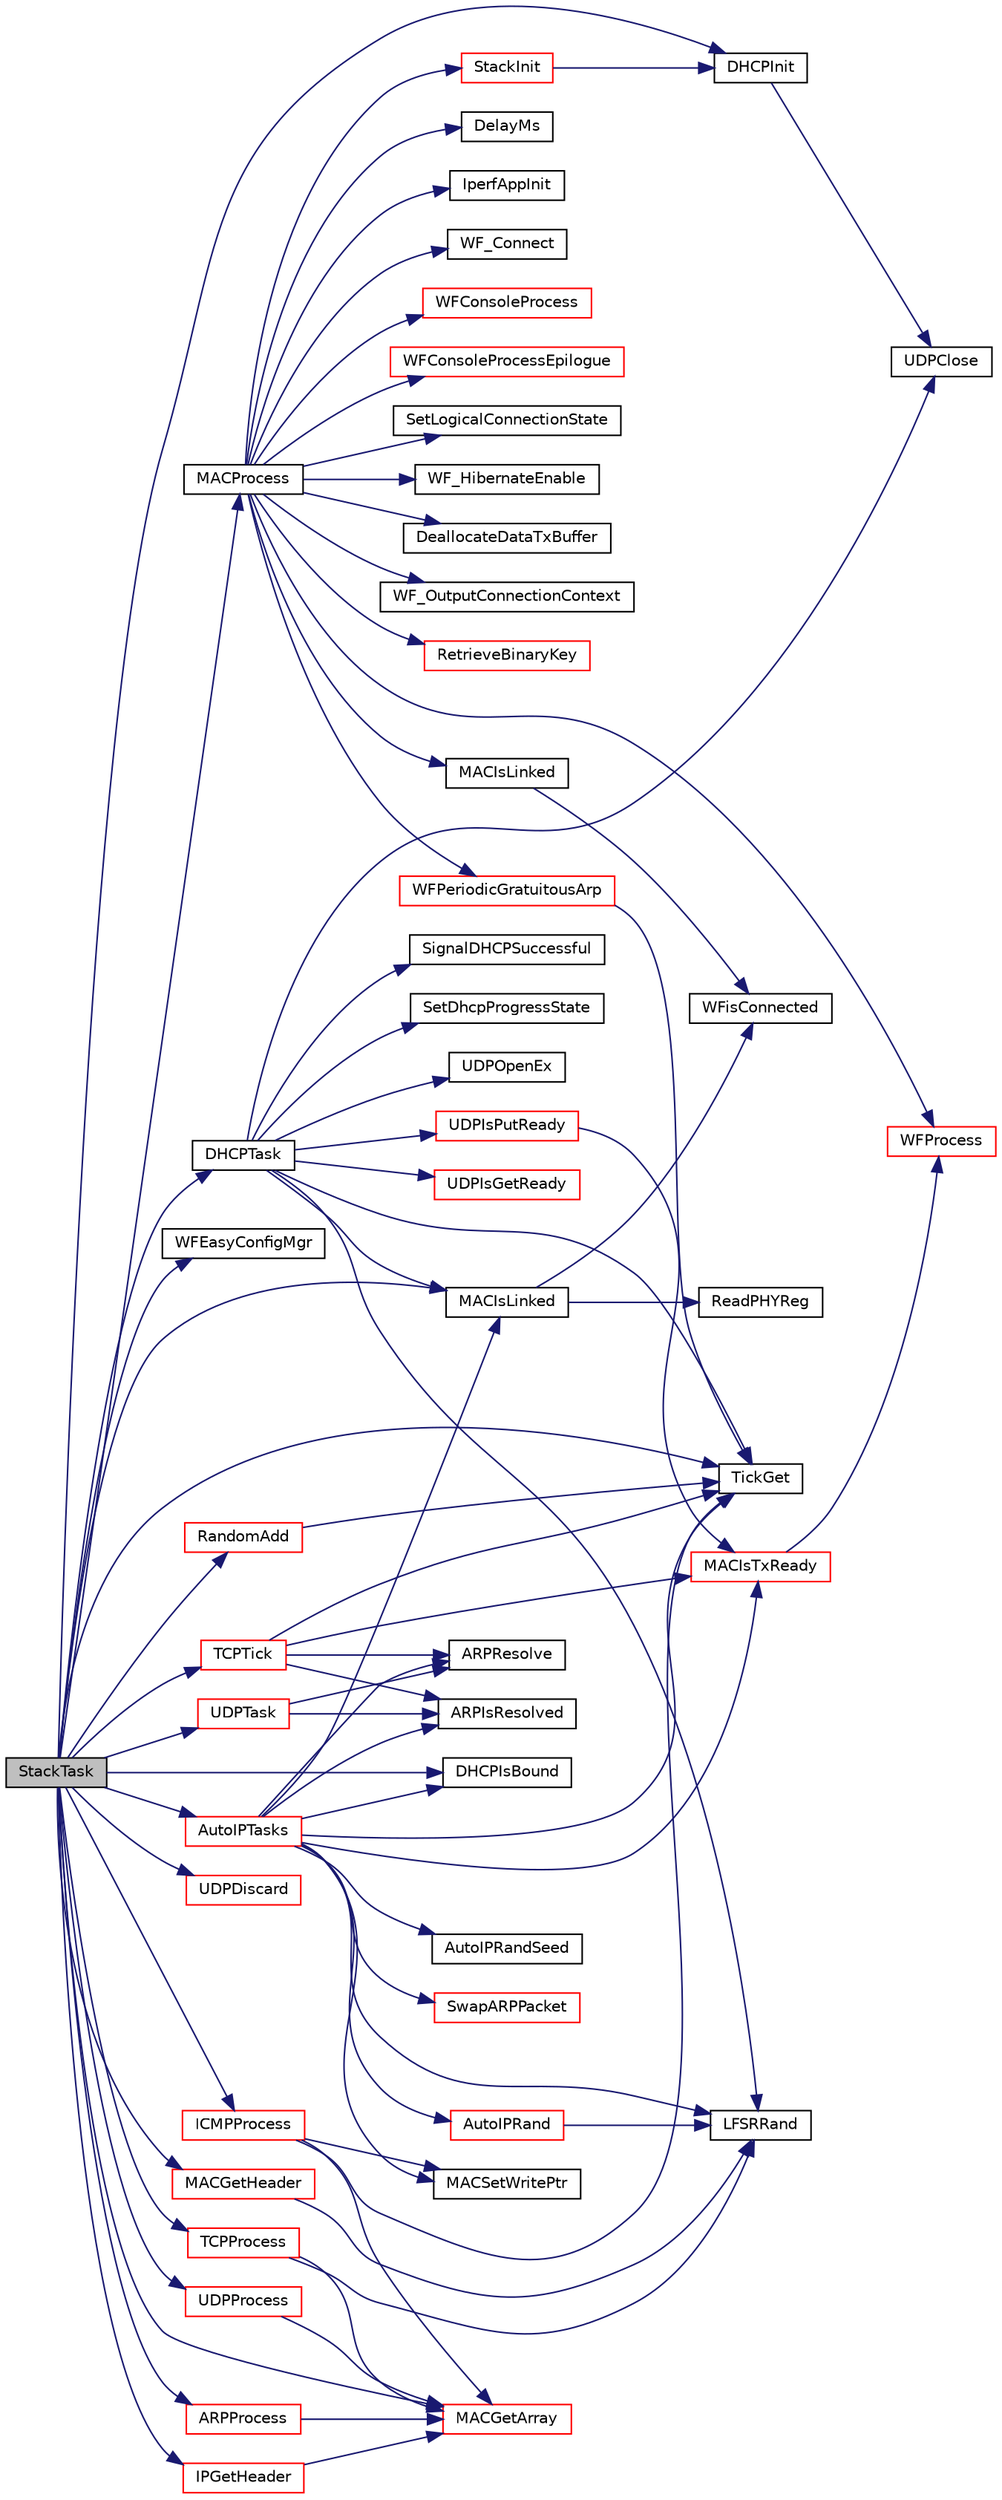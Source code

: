 digraph "StackTask"
{
  edge [fontname="Helvetica",fontsize="10",labelfontname="Helvetica",labelfontsize="10"];
  node [fontname="Helvetica",fontsize="10",shape=record];
  rankdir="LR";
  Node1 [label="StackTask",height=0.2,width=0.4,color="black", fillcolor="grey75", style="filled", fontcolor="black"];
  Node1 -> Node2 [color="midnightblue",fontsize="10",style="solid",fontname="Helvetica"];
  Node2 [label="MACProcess",height=0.2,width=0.4,color="black", fillcolor="white", style="filled",URL="$_m_a_c_8h.html#a74c4ae494d118879a5d3798a74c3b905"];
  Node2 -> Node3 [color="midnightblue",fontsize="10",style="solid",fontname="Helvetica"];
  Node3 [label="WFProcess",height=0.2,width=0.4,color="red", fillcolor="white", style="filled",URL="$_w_f_api_8h.html#ab40c33ce57709d716eea07a0a76b16dd"];
  Node2 -> Node4 [color="midnightblue",fontsize="10",style="solid",fontname="Helvetica"];
  Node4 [label="DelayMs",height=0.2,width=0.4,color="black", fillcolor="white", style="filled",URL="$_time_delay_8c.html#ac0fb282a454001ee1813601dbb9f1bed"];
  Node2 -> Node5 [color="midnightblue",fontsize="10",style="solid",fontname="Helvetica"];
  Node5 [label="StackInit",height=0.2,width=0.4,color="red", fillcolor="white", style="filled",URL="$_stack_tsk_8h.html#af71915a2bb239ba8607e939c5943eb59"];
  Node5 -> Node6 [color="midnightblue",fontsize="10",style="solid",fontname="Helvetica"];
  Node6 [label="DHCPInit",height=0.2,width=0.4,color="black", fillcolor="white", style="filled",URL="$_d_h_c_p_8h.html#afdc2678028f88194694b393cc79c8286"];
  Node6 -> Node7 [color="midnightblue",fontsize="10",style="solid",fontname="Helvetica"];
  Node7 [label="UDPClose",height=0.2,width=0.4,color="black", fillcolor="white", style="filled",URL="$_u_d_p_8h.html#ab324430d82f92d41aec441f45ddf7d0f"];
  Node2 -> Node8 [color="midnightblue",fontsize="10",style="solid",fontname="Helvetica"];
  Node8 [label="IperfAppInit",height=0.2,width=0.4,color="black", fillcolor="white", style="filled",URL="$_w_f_init_8c.html#a38aa9b3b13b9e93302e6401bf09bed4b"];
  Node2 -> Node9 [color="midnightblue",fontsize="10",style="solid",fontname="Helvetica"];
  Node9 [label="WF_Connect",height=0.2,width=0.4,color="black", fillcolor="white", style="filled",URL="$_w_f_mac_8c.html#a112a0c7a8a37f72cab76a6fcd3f4a4e1"];
  Node2 -> Node10 [color="midnightblue",fontsize="10",style="solid",fontname="Helvetica"];
  Node10 [label="WFConsoleProcess",height=0.2,width=0.4,color="red", fillcolor="white", style="filled",URL="$_w_f_console_8h.html#a08bebeac07c49ec2d103d7eda5841a4b"];
  Node2 -> Node11 [color="midnightblue",fontsize="10",style="solid",fontname="Helvetica"];
  Node11 [label="WFConsoleProcessEpilogue",height=0.2,width=0.4,color="red", fillcolor="white", style="filled",URL="$_w_f_console_8h.html#a780a76e11294990a58b6c71c2f7948bd"];
  Node2 -> Node12 [color="midnightblue",fontsize="10",style="solid",fontname="Helvetica"];
  Node12 [label="SetLogicalConnectionState",height=0.2,width=0.4,color="black", fillcolor="white", style="filled",URL="$_w_f_driver_prv_8h.html#ae39f2dfabbf317721b95c85563aa02ab"];
  Node2 -> Node13 [color="midnightblue",fontsize="10",style="solid",fontname="Helvetica"];
  Node13 [label="WF_HibernateEnable",height=0.2,width=0.4,color="black", fillcolor="white", style="filled",URL="$_w_f_api_8h.html#af5cd4475b565b7846c3d27dd65b97d46"];
  Node2 -> Node14 [color="midnightblue",fontsize="10",style="solid",fontname="Helvetica"];
  Node14 [label="DeallocateDataTxBuffer",height=0.2,width=0.4,color="black", fillcolor="white", style="filled",URL="$_w_f_raw_8h.html#a270fb0e2bd37af95849fe1123203bef5"];
  Node2 -> Node15 [color="midnightblue",fontsize="10",style="solid",fontname="Helvetica"];
  Node15 [label="WFPeriodicGratuitousArp",height=0.2,width=0.4,color="red", fillcolor="white", style="filled",URL="$_w_f_mac_8c.html#a1570c09fc866aec85a413c831e292fda"];
  Node15 -> Node16 [color="midnightblue",fontsize="10",style="solid",fontname="Helvetica"];
  Node16 [label="TickGet",height=0.2,width=0.4,color="black", fillcolor="white", style="filled",URL="$_tick_8h.html#a035d1d3f8afdca7abedf588ee1b20af0"];
  Node2 -> Node17 [color="midnightblue",fontsize="10",style="solid",fontname="Helvetica"];
  Node17 [label="MACIsLinked",height=0.2,width=0.4,color="black", fillcolor="white", style="filled",URL="$_w_f_mac__24_g_8c.html#a0b700fbc3ad2a6c7c389026bfd38e0f1"];
  Node17 -> Node18 [color="midnightblue",fontsize="10",style="solid",fontname="Helvetica"];
  Node18 [label="WFisConnected",height=0.2,width=0.4,color="black", fillcolor="white", style="filled",URL="$_w_f_driver_prv_8h.html#a362106faaf52a4ce9a1b9e6ca3297a1f"];
  Node2 -> Node19 [color="midnightblue",fontsize="10",style="solid",fontname="Helvetica"];
  Node19 [label="WF_OutputConnectionContext",height=0.2,width=0.4,color="black", fillcolor="white", style="filled",URL="$_w_f_mac__24_g_8c.html#acc1c001c9f03fdf84e96825635f466f4"];
  Node2 -> Node20 [color="midnightblue",fontsize="10",style="solid",fontname="Helvetica"];
  Node20 [label="RetrieveBinaryKey",height=0.2,width=0.4,color="red", fillcolor="white", style="filled",URL="$_w_f_mac__24_g_8c.html#a7fb5adc7bc64ab3c4663821580ca90b4"];
  Node1 -> Node21 [color="midnightblue",fontsize="10",style="solid",fontname="Helvetica"];
  Node21 [label="WFEasyConfigMgr",height=0.2,width=0.4,color="black", fillcolor="white", style="filled",URL="$_w_f_easy_config_8h.html#a86dd4563321869baad8327d30a317f5a"];
  Node1 -> Node6 [color="midnightblue",fontsize="10",style="solid",fontname="Helvetica"];
  Node1 -> Node16 [color="midnightblue",fontsize="10",style="solid",fontname="Helvetica"];
  Node1 -> Node22 [color="midnightblue",fontsize="10",style="solid",fontname="Helvetica"];
  Node22 [label="DHCPTask",height=0.2,width=0.4,color="black", fillcolor="white", style="filled",URL="$_d_h_c_p_8h.html#a83018f35cd5b3414a8f9a58c80df89d1"];
  Node22 -> Node23 [color="midnightblue",fontsize="10",style="solid",fontname="Helvetica"];
  Node23 [label="UDPOpenEx",height=0.2,width=0.4,color="black", fillcolor="white", style="filled",URL="$_u_d_p_8h.html#ae5069afb0cda35b9a306dcb37f222822"];
  Node22 -> Node24 [color="midnightblue",fontsize="10",style="solid",fontname="Helvetica"];
  Node24 [label="MACIsLinked",height=0.2,width=0.4,color="black", fillcolor="white", style="filled",URL="$_m_a_c_8h.html#a0b700fbc3ad2a6c7c389026bfd38e0f1"];
  Node24 -> Node25 [color="midnightblue",fontsize="10",style="solid",fontname="Helvetica"];
  Node25 [label="ReadPHYReg",height=0.2,width=0.4,color="black", fillcolor="white", style="filled",URL="$_e_n_c28_j60_8c.html#a81741d7c8ce6dbb91df36e900740ce7c"];
  Node24 -> Node18 [color="midnightblue",fontsize="10",style="solid",fontname="Helvetica"];
  Node22 -> Node26 [color="midnightblue",fontsize="10",style="solid",fontname="Helvetica"];
  Node26 [label="UDPIsPutReady",height=0.2,width=0.4,color="red", fillcolor="white", style="filled",URL="$_u_d_p_8h.html#a8a80f5aa86eba6a6b09cb1a0eb7f01cb"];
  Node26 -> Node27 [color="midnightblue",fontsize="10",style="solid",fontname="Helvetica"];
  Node27 [label="MACIsTxReady",height=0.2,width=0.4,color="red", fillcolor="white", style="filled",URL="$_m_a_c_8h.html#a99937ac52db1a95f86ca59779640bcbe"];
  Node27 -> Node3 [color="midnightblue",fontsize="10",style="solid",fontname="Helvetica"];
  Node22 -> Node16 [color="midnightblue",fontsize="10",style="solid",fontname="Helvetica"];
  Node22 -> Node28 [color="midnightblue",fontsize="10",style="solid",fontname="Helvetica"];
  Node28 [label="LFSRRand",height=0.2,width=0.4,color="black", fillcolor="white", style="filled",URL="$_helpers_8h.html#aa96b3af9ccf2d7d2a4558708b90981cd"];
  Node22 -> Node29 [color="midnightblue",fontsize="10",style="solid",fontname="Helvetica"];
  Node29 [label="UDPIsGetReady",height=0.2,width=0.4,color="red", fillcolor="white", style="filled",URL="$_u_d_p_8h.html#ae6cafd8670068265c3d9d921cd7e0675"];
  Node22 -> Node7 [color="midnightblue",fontsize="10",style="solid",fontname="Helvetica"];
  Node22 -> Node30 [color="midnightblue",fontsize="10",style="solid",fontname="Helvetica"];
  Node30 [label="SignalDHCPSuccessful",height=0.2,width=0.4,color="black", fillcolor="white", style="filled",URL="$_d_h_c_p_8c.html#a70fc77e10a2c8ba93d8f6a0593fd37d7"];
  Node22 -> Node31 [color="midnightblue",fontsize="10",style="solid",fontname="Helvetica"];
  Node31 [label="SetDhcpProgressState",height=0.2,width=0.4,color="black", fillcolor="white", style="filled",URL="$_d_h_c_p_8c.html#a7621eeec9d4387986a5a94811c4d6a4a"];
  Node1 -> Node32 [color="midnightblue",fontsize="10",style="solid",fontname="Helvetica"];
  Node32 [label="DHCPIsBound",height=0.2,width=0.4,color="black", fillcolor="white", style="filled",URL="$_d_h_c_p_8h.html#a5b3f99725f4790cebbda3f38a1377e5a"];
  Node1 -> Node24 [color="midnightblue",fontsize="10",style="solid",fontname="Helvetica"];
  Node1 -> Node33 [color="midnightblue",fontsize="10",style="solid",fontname="Helvetica"];
  Node33 [label="AutoIPTasks",height=0.2,width=0.4,color="red", fillcolor="white", style="filled",URL="$_auto_i_p_8h.html#adcf71c7402a734a2676dbef0535b54c8"];
  Node33 -> Node24 [color="midnightblue",fontsize="10",style="solid",fontname="Helvetica"];
  Node33 -> Node32 [color="midnightblue",fontsize="10",style="solid",fontname="Helvetica"];
  Node33 -> Node34 [color="midnightblue",fontsize="10",style="solid",fontname="Helvetica"];
  Node34 [label="AutoIPRandSeed",height=0.2,width=0.4,color="black", fillcolor="white", style="filled",URL="$_auto_i_p_8c.html#a20357d5aae5af98206759d496a6667d6"];
  Node33 -> Node35 [color="midnightblue",fontsize="10",style="solid",fontname="Helvetica"];
  Node35 [label="AutoIPRand",height=0.2,width=0.4,color="red", fillcolor="white", style="filled",URL="$_auto_i_p_8c.html#abf82690c8487c2a5cd43dde31a4137a8"];
  Node35 -> Node28 [color="midnightblue",fontsize="10",style="solid",fontname="Helvetica"];
  Node33 -> Node36 [color="midnightblue",fontsize="10",style="solid",fontname="Helvetica"];
  Node36 [label="ARPResolve",height=0.2,width=0.4,color="black", fillcolor="white", style="filled",URL="$_a_r_p_8h.html#aa58da534afc0a0b8d9c87d7ec6a7c599"];
  Node33 -> Node16 [color="midnightblue",fontsize="10",style="solid",fontname="Helvetica"];
  Node33 -> Node37 [color="midnightblue",fontsize="10",style="solid",fontname="Helvetica"];
  Node37 [label="ARPIsResolved",height=0.2,width=0.4,color="black", fillcolor="white", style="filled",URL="$_a_r_p_8h.html#ab6db95d6f77786a0e13c0bda086c958a"];
  Node33 -> Node38 [color="midnightblue",fontsize="10",style="solid",fontname="Helvetica"];
  Node38 [label="SwapARPPacket",height=0.2,width=0.4,color="red", fillcolor="white", style="filled",URL="$_a_r_p_8h.html#a664371001b953f0f7b7d93e37db0c813"];
  Node33 -> Node28 [color="midnightblue",fontsize="10",style="solid",fontname="Helvetica"];
  Node33 -> Node27 [color="midnightblue",fontsize="10",style="solid",fontname="Helvetica"];
  Node33 -> Node39 [color="midnightblue",fontsize="10",style="solid",fontname="Helvetica"];
  Node39 [label="MACSetWritePtr",height=0.2,width=0.4,color="black", fillcolor="white", style="filled",URL="$_m_a_c_8h.html#a76abcd85736be75ac9dee35b573bb90d"];
  Node1 -> Node40 [color="midnightblue",fontsize="10",style="solid",fontname="Helvetica"];
  Node40 [label="TCPTick",height=0.2,width=0.4,color="red", fillcolor="white", style="filled",URL="$_t_c_p_8h.html#a364093914f3c43521ca04d9b0e5b6a3c"];
  Node40 -> Node27 [color="midnightblue",fontsize="10",style="solid",fontname="Helvetica"];
  Node40 -> Node16 [color="midnightblue",fontsize="10",style="solid",fontname="Helvetica"];
  Node40 -> Node36 [color="midnightblue",fontsize="10",style="solid",fontname="Helvetica"];
  Node40 -> Node37 [color="midnightblue",fontsize="10",style="solid",fontname="Helvetica"];
  Node1 -> Node41 [color="midnightblue",fontsize="10",style="solid",fontname="Helvetica"];
  Node41 [label="UDPTask",height=0.2,width=0.4,color="red", fillcolor="white", style="filled",URL="$_u_d_p_8h.html#a04db7e90c0e235382b6068e5128bf2d1"];
  Node41 -> Node36 [color="midnightblue",fontsize="10",style="solid",fontname="Helvetica"];
  Node41 -> Node37 [color="midnightblue",fontsize="10",style="solid",fontname="Helvetica"];
  Node1 -> Node42 [color="midnightblue",fontsize="10",style="solid",fontname="Helvetica"];
  Node42 [label="RandomAdd",height=0.2,width=0.4,color="red", fillcolor="white", style="filled",URL="$_random_8h.html#a833d3622a77155914967c59975cebbfe"];
  Node42 -> Node16 [color="midnightblue",fontsize="10",style="solid",fontname="Helvetica"];
  Node1 -> Node43 [color="midnightblue",fontsize="10",style="solid",fontname="Helvetica"];
  Node43 [label="UDPDiscard",height=0.2,width=0.4,color="red", fillcolor="white", style="filled",URL="$_u_d_p_8h.html#a92198dc6ba0ef28c7ec35eefc2120a85"];
  Node1 -> Node44 [color="midnightblue",fontsize="10",style="solid",fontname="Helvetica"];
  Node44 [label="MACGetHeader",height=0.2,width=0.4,color="red", fillcolor="white", style="filled",URL="$_m_a_c_8h.html#a18cabbf973ecec4ba5b67dc2c729b753"];
  Node44 -> Node28 [color="midnightblue",fontsize="10",style="solid",fontname="Helvetica"];
  Node1 -> Node45 [color="midnightblue",fontsize="10",style="solid",fontname="Helvetica"];
  Node45 [label="MACGetArray",height=0.2,width=0.4,color="red", fillcolor="white", style="filled",URL="$_m_a_c_8h.html#a89d13e85195c0d00f308194305845016"];
  Node1 -> Node46 [color="midnightblue",fontsize="10",style="solid",fontname="Helvetica"];
  Node46 [label="ARPProcess",height=0.2,width=0.4,color="red", fillcolor="white", style="filled",URL="$_a_r_p_8h.html#ae6b09602087182367ecb4c724550be90"];
  Node46 -> Node45 [color="midnightblue",fontsize="10",style="solid",fontname="Helvetica"];
  Node1 -> Node47 [color="midnightblue",fontsize="10",style="solid",fontname="Helvetica"];
  Node47 [label="IPGetHeader",height=0.2,width=0.4,color="red", fillcolor="white", style="filled",URL="$_i_p_8h.html#ad3e2c3f5e91f8cb460a8e6b30ba02c6a"];
  Node47 -> Node45 [color="midnightblue",fontsize="10",style="solid",fontname="Helvetica"];
  Node1 -> Node48 [color="midnightblue",fontsize="10",style="solid",fontname="Helvetica"];
  Node48 [label="ICMPProcess",height=0.2,width=0.4,color="red", fillcolor="white", style="filled",URL="$_i_c_m_p_8h.html#acaf7153a1631ea64d8baefb732f8387e"];
  Node48 -> Node45 [color="midnightblue",fontsize="10",style="solid",fontname="Helvetica"];
  Node48 -> Node39 [color="midnightblue",fontsize="10",style="solid",fontname="Helvetica"];
  Node48 -> Node16 [color="midnightblue",fontsize="10",style="solid",fontname="Helvetica"];
  Node1 -> Node49 [color="midnightblue",fontsize="10",style="solid",fontname="Helvetica"];
  Node49 [label="TCPProcess",height=0.2,width=0.4,color="red", fillcolor="white", style="filled",URL="$_t_c_p_8h.html#a1fa693b8370b2bb1f10823881a95612c"];
  Node49 -> Node28 [color="midnightblue",fontsize="10",style="solid",fontname="Helvetica"];
  Node49 -> Node45 [color="midnightblue",fontsize="10",style="solid",fontname="Helvetica"];
  Node1 -> Node50 [color="midnightblue",fontsize="10",style="solid",fontname="Helvetica"];
  Node50 [label="UDPProcess",height=0.2,width=0.4,color="red", fillcolor="white", style="filled",URL="$_u_d_p_8h.html#a49305099f869233eaab80c0953df6eed"];
  Node50 -> Node45 [color="midnightblue",fontsize="10",style="solid",fontname="Helvetica"];
}
